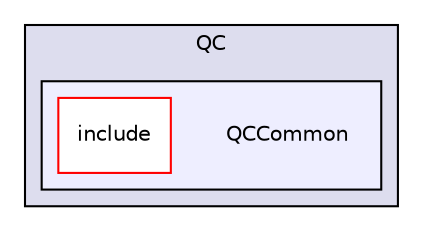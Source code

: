 digraph "/home/travis/build/AliceO2Group/AliceO2/Utilities/QC/QCCommon" {
  bgcolor=transparent;
  compound=true
  node [ fontsize="10", fontname="Helvetica"];
  edge [ labelfontsize="10", labelfontname="Helvetica"];
  subgraph clusterdir_47a906a1cbf8a6449f7ddaf217b22a51 {
    graph [ bgcolor="#ddddee", pencolor="black", label="QC" fontname="Helvetica", fontsize="10", URL="dir_47a906a1cbf8a6449f7ddaf217b22a51.html"]
  subgraph clusterdir_9c2311bfeda3fb38e02fb69ee46566d3 {
    graph [ bgcolor="#eeeeff", pencolor="black", label="" URL="dir_9c2311bfeda3fb38e02fb69ee46566d3.html"];
    dir_9c2311bfeda3fb38e02fb69ee46566d3 [shape=plaintext label="QCCommon"];
    dir_55b1dd441e776f4b961fce54e1422b8a [shape=box label="include" color="red" fillcolor="white" style="filled" URL="dir_55b1dd441e776f4b961fce54e1422b8a.html"];
  }
  }
}
